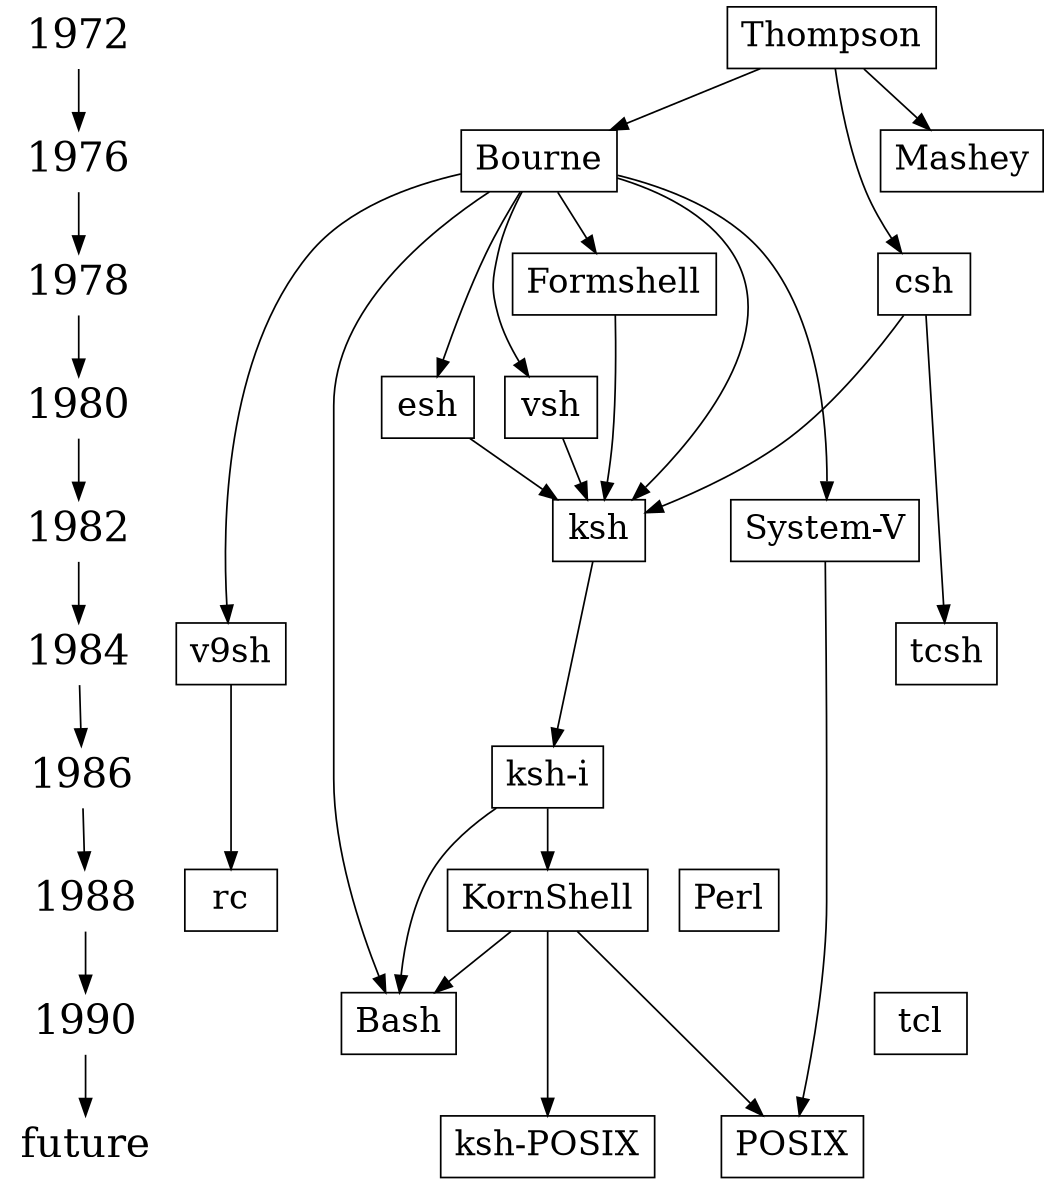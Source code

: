 digraph shells {
	graph [size="7,8"];
	node [label="\N", fontsize=24, shape=plaintext];
	graph [bb="0,0,514,684"];
	{
		graph [rank=same,
			bb=""];
		node [fontsize=20,
			shape=box];
		1976 [fontsize=24, shape=plaintext, pos="37,594", width="0.83", height="0.50"];
		Mashey [pos="194,594", width="1.11", height="0.50"];
		Bourne [pos="290,594", width="1.06", height="0.50"];
	}
	{
		graph [rank=same,
			bb=""];
		node [fontsize=20,
			shape=box];
		1978 [fontsize=24, shape=plaintext, pos="37,522", width="0.83", height="0.50"];
		Formshell [pos="253,522", width="1.36", height="0.50"];
		csh [pos="466,522", width="0.75", height="0.50"];
	}
	{
		graph [rank=same,
			bb=""];
		node [fontsize=20,
			shape=box];
		1980 [fontsize=24, shape=plaintext, pos="37,450", width="0.86", height="0.50"];
		esh [pos="356,450", width="0.75", height="0.50"];
		vsh [pos="197,450", width="0.75", height="0.50"];
	}
	{
		graph [rank=same,
			bb=""];
		node [fontsize=20,
			shape=box];
		1982 [fontsize=24, shape=plaintext, pos="37,378", width="0.86", height="0.50"];
		ksh [pos="292,378", width="0.75", height="0.50"];
		"System-V" [pos="412,378", width="1.31", height="0.50"];
	}
	{
		graph [rank=same,
			bb=""];
		node [fontsize=20,
			shape=box];
		1984 [fontsize=24, shape=plaintext, pos="37,306", width="0.86", height="0.50"];
		v9sh [pos="151,306", width="0.75", height="0.50"];
		tcsh [pos="487,306", width="0.75", height="0.50"];
	}
	{
		graph [rank=same,
			bb=""];
		node [fontsize=20,
			shape=box];
		1986 [fontsize=24, shape=plaintext, pos="37,234", width="0.86", height="0.50"];
		"ksh-i" [pos="283,234", width="0.81", height="0.50"];
	}
	{
		graph [rank=same,
			bb=""];
		node [fontsize=20,
			shape=box];
		1988 [fontsize=24, shape=plaintext, pos="37,162", width="0.86", height="0.50"];
		KornShell [pos="283,162", width="1.36", height="0.50"];
		Perl [pos="377,162", width="0.75", height="0.50"];
		rc [pos="151,162", width="0.75", height="0.50"];
	}
	{
		graph [rank=same,
			bb=""];
		node [fontsize=20,
			shape=box];
		1990 [fontsize=24, shape=plaintext, pos="37,90", width="0.86", height="0.50"];
		tcl [pos="487,90", width="0.75", height="0.50"];
		Bash [pos="206,90", width="0.78", height="0.50"];
	}
	{
		graph [rank=same,
			bb=""];
		node [fontsize=20,
			shape=box];
		future [fontsize=24, shape=plaintext, pos="37,18", width="1.03", height="0.50"];
		POSIX [pos="412,18", width="1.03", height="0.50"];
		"ksh-POSIX" [pos="283,18", width="1.53", height="0.50"];
	}
	1972 [pos="37,666", width="0.83", height="0.50"];
	Thompson [fontsize=20, shape=box, pos="290,666", width="1.42", height="0.50"];
	1972 -> 1976 [pos="e,37,612 37,648 37,640 37,631 37,622"];
	1976 -> 1978 [pos="e,37,540 37,576 37,568 37,559 37,550"];
	1978 -> 1980 [pos="e,37,468 37,504 37,496 37,487 37,478"];
	1980 -> 1982 [pos="e,37,396 37,432 37,424 37,415 37,406"];
	1982 -> 1984 [pos="e,37,324 37,360 37,352 37,343 37,334"];
	1984 -> 1986 [pos="e,37,252 37,288 37,280 37,271 37,262"];
	1986 -> 1988 [pos="e,37,180 37,216 37,208 37,199 37,190"];
	1988 -> 1990 [pos="e,37,108 37,144 37,136 37,127 37,118"];
	1990 -> future [pos="e,37,36 37,72 37,64 37,55 37,46"];
	Thompson -> Mashey [pos="e,218,612 266,648 254,639 239,628 226,618"];
	Thompson -> Bourne [pos="e,290,612 290,648 290,640 290,631 290,622"];
	Thompson -> csh [pos="e,444,540 312,648 343,622 401,576 436,547"];
	csh -> tcsh [pos="e,485,324 468,504 472,466 480,379 484,334"];
	Bourne -> ksh [pos="e,298,396 299,576 303,566 309,552 311,540 319,493 309,439 300,406"];
	Bourne -> esh [pos="e,357,468 314,576 325,566 337,554 344,540 353,521 356,497 357,478"];
	Bourne -> vsh [pos="e,191,468 252,579 228,568 202,553 195,540 184,522 186,497 189,478"];
	Bourne -> "System-V" [pos="e,409,396 328,583 343,572 348,561 361,540 387,498 401,441 407,406"];
	Bourne -> v9sh [pos="e,148,324 252,589 247,586 247,581 241,576 237,573 236,573 233,572 229,570 229,569 226,568 214,560 181,540 181,540 135,478 140,38\
2 147,334"];
	v9sh -> rc [pos="e,151,180 151,288 151,263 151,219 151,190"];
	Bourne -> Bash [pos="e,178,99 252,590 245,586 243,581 235,576 201,556 185,565 156,540 119,508 96,498 96,450 96,450 96,450 96,234 96,193 91,177 115,14\
4 128,125 150,112 169,103"];
	"ksh-i" -> Bash [pos="e,206,108 257,216 246,206 233,194 225,180 214,161 210,137 207,118"];
	KornShell -> Bash [pos="e,225,108 264,144 254,135 243,125 233,115"];
	esh -> ksh [pos="e,308,396 340,432 332,423 323,413 315,404"];
	vsh -> ksh [pos="e,268,396 221,432 232,423 247,412 260,402"];
	Formshell -> ksh [pos="e,287,396 258,504 264,479 276,435 284,406"];
	csh -> ksh [pos="e,319,382 454,504 440,485 416,454 392,432 365,408 356,396 329,386"];
	KornShell -> POSIX [pos="e,396,36 299,144 322,118 363,73 389,44"];
	"System-V" -> POSIX [pos="e,416,36 416,360 422,332 432,279 432,234 432,234 432,234 432,162 432,121 424,75 418,46"];
	ksh -> "ksh-i" [pos="e,284,252 291,360 289,335 287,291 285,262"];
	"ksh-i" -> KornShell [pos="e,283,180 283,216 283,208 283,199 283,190"];
	KornShell -> "ksh-POSIX" [pos="e,283,36 283,144 283,119 283,75 283,46"];
	Bourne -> Formshell [pos="e,262,540 281,576 277,568 272,558 267,549"];
	1984 -> v9sh [style=invis, pos="e,124,306 68,306 84,306 98,306 114,306"];
	v9sh -> tcsh [style=invis, pos="e,460,306 178,306 269,306 359,306 450,306"];
	1988 -> rc [style=invis, pos="e,124,162 68,162 84,162 98,162 114,162"];
	rc -> KornShell [style=invis, pos="e,234,162 178,162 194,162 208,162 224,162"];
	Formshell -> csh [style=invis, pos="e,439,522 302,522 345,522 386,522 429,522"];
	KornShell -> Perl [style=invis, pos="e,350,162 332,162 335,162 337,162 340,162"];
}
